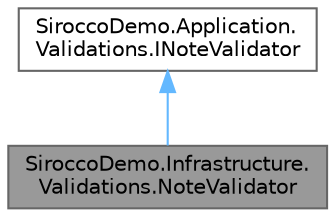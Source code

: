digraph "SiroccoDemo.Infrastructure.Validations.NoteValidator"
{
 // LATEX_PDF_SIZE
  bgcolor="transparent";
  edge [fontname=Helvetica,fontsize=10,labelfontname=Helvetica,labelfontsize=10];
  node [fontname=Helvetica,fontsize=10,shape=box,height=0.2,width=0.4];
  Node1 [id="Node000001",label="SiroccoDemo.Infrastructure.\lValidations.NoteValidator",height=0.2,width=0.4,color="gray40", fillcolor="grey60", style="filled", fontcolor="black",tooltip=" "];
  Node2 -> Node1 [id="edge1_Node000001_Node000002",dir="back",color="steelblue1",style="solid",tooltip=" "];
  Node2 [id="Node000002",label="SiroccoDemo.Application.\lValidations.INoteValidator",height=0.2,width=0.4,color="gray40", fillcolor="white", style="filled",URL="$interface_sirocco_demo_1_1_application_1_1_validations_1_1_i_note_validator.html",tooltip=" "];
}

